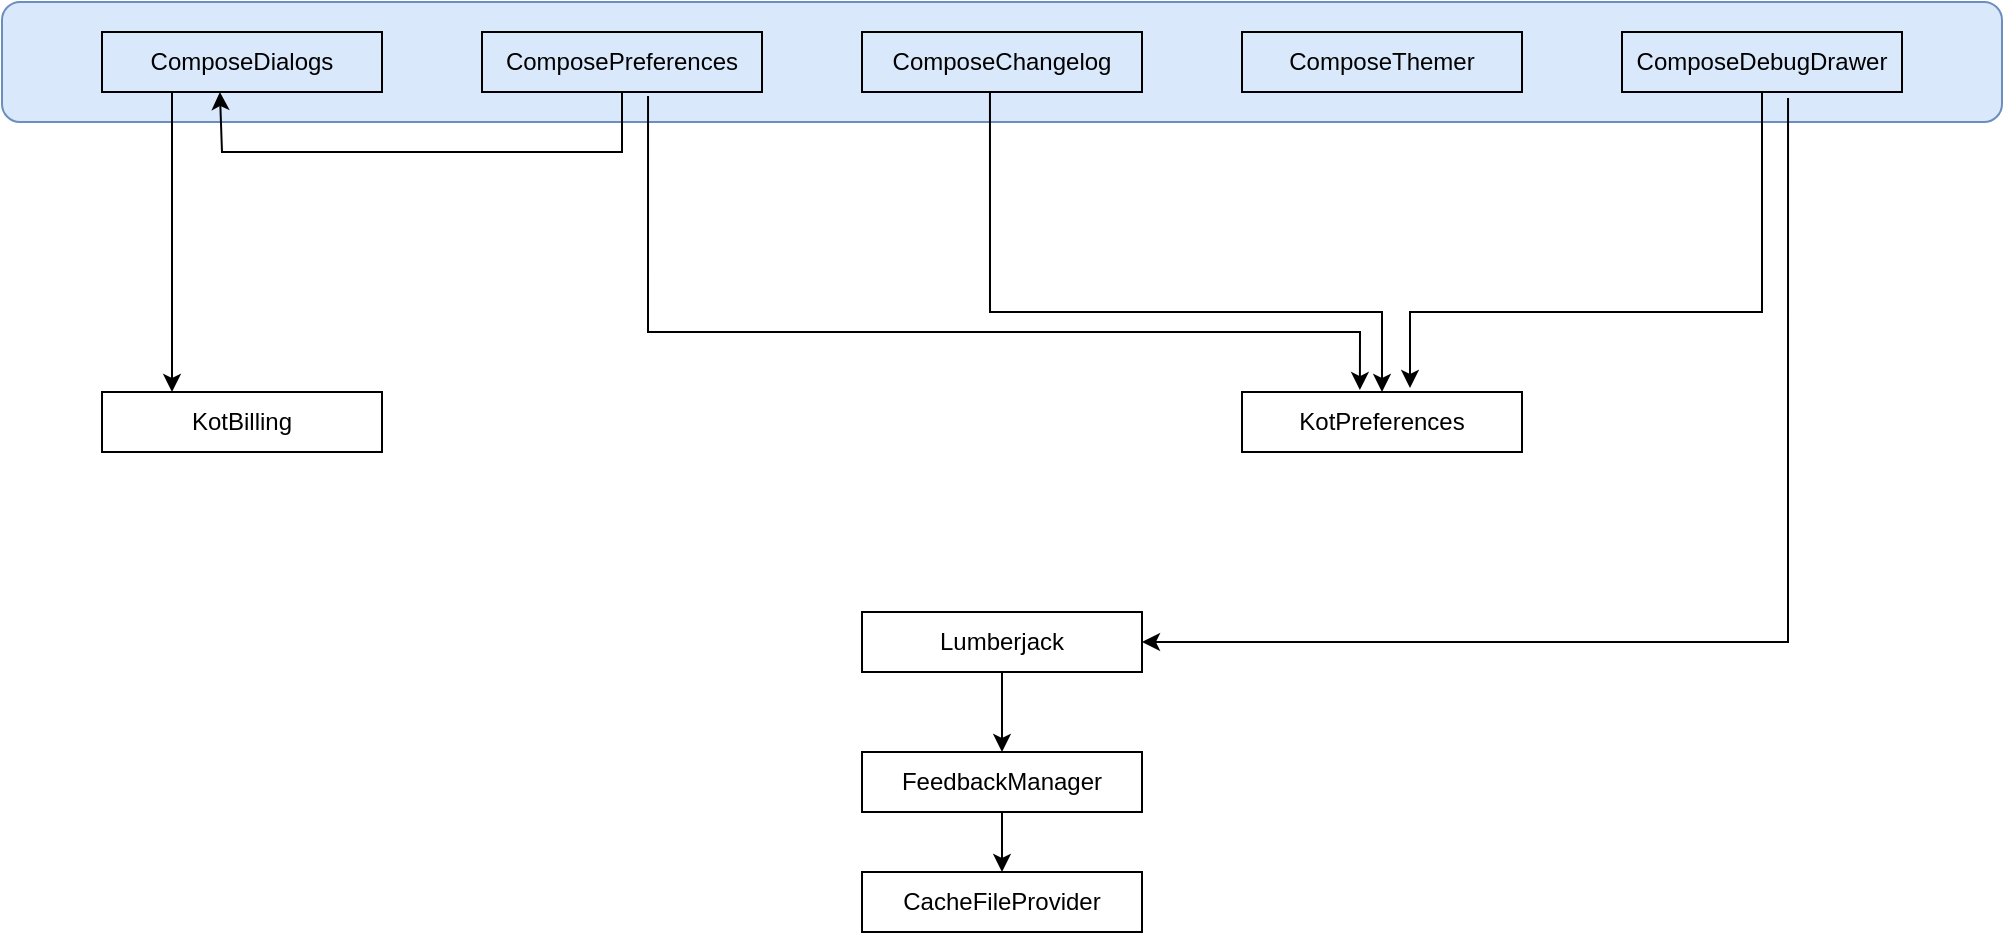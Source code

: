 <mxfile version="22.1.18" type="github">
  <diagram name="Seite-1" id="aCKH2W4P-CfowNv1sTad">
    <mxGraphModel dx="1434" dy="726" grid="1" gridSize="10" guides="1" tooltips="1" connect="1" arrows="1" fold="1" page="1" pageScale="1" pageWidth="827" pageHeight="1169" math="0" shadow="0">
      <root>
        <mxCell id="0" />
        <mxCell id="1" parent="0" />
        <mxCell id="B8OFetI8ySAOXpKpJwUe-23" value="" style="rounded=1;whiteSpace=wrap;html=1;fillColor=#dae8fc;strokeColor=#6c8ebf;" vertex="1" parent="1">
          <mxGeometry x="250" y="125" width="1000" height="60" as="geometry" />
        </mxCell>
        <mxCell id="B8OFetI8ySAOXpKpJwUe-1" value="CacheFileProvider" style="text;html=1;strokeColor=default;fillColor=none;align=center;verticalAlign=middle;whiteSpace=wrap;rounded=0;strokeWidth=1;" vertex="1" parent="1">
          <mxGeometry x="680" y="560" width="140" height="30" as="geometry" />
        </mxCell>
        <mxCell id="B8OFetI8ySAOXpKpJwUe-2" value="FeedbackManager" style="text;html=1;strokeColor=default;fillColor=none;align=center;verticalAlign=middle;whiteSpace=wrap;rounded=0;strokeWidth=1;" vertex="1" parent="1">
          <mxGeometry x="680" y="500" width="140" height="30" as="geometry" />
        </mxCell>
        <mxCell id="B8OFetI8ySAOXpKpJwUe-3" value="" style="endArrow=classic;html=1;rounded=0;exitX=0.5;exitY=1;exitDx=0;exitDy=0;entryX=0.5;entryY=0;entryDx=0;entryDy=0;" edge="1" parent="1" source="B8OFetI8ySAOXpKpJwUe-2" target="B8OFetI8ySAOXpKpJwUe-1">
          <mxGeometry width="50" height="50" relative="1" as="geometry">
            <mxPoint x="960" y="490" as="sourcePoint" />
            <mxPoint x="1100" y="440" as="targetPoint" />
          </mxGeometry>
        </mxCell>
        <mxCell id="B8OFetI8ySAOXpKpJwUe-4" value="Lumberjack" style="text;html=1;strokeColor=default;fillColor=none;align=center;verticalAlign=middle;whiteSpace=wrap;rounded=0;strokeWidth=1;" vertex="1" parent="1">
          <mxGeometry x="680" y="430" width="140" height="30" as="geometry" />
        </mxCell>
        <mxCell id="B8OFetI8ySAOXpKpJwUe-5" value="" style="endArrow=classic;html=1;rounded=0;exitX=0.5;exitY=1;exitDx=0;exitDy=0;entryX=0.5;entryY=0;entryDx=0;entryDy=0;" edge="1" parent="1" source="B8OFetI8ySAOXpKpJwUe-4" target="B8OFetI8ySAOXpKpJwUe-2">
          <mxGeometry width="50" height="50" relative="1" as="geometry">
            <mxPoint x="760" y="540" as="sourcePoint" />
            <mxPoint x="830" y="480" as="targetPoint" />
          </mxGeometry>
        </mxCell>
        <mxCell id="B8OFetI8ySAOXpKpJwUe-8" value="KotPreferences" style="text;html=1;strokeColor=default;fillColor=none;align=center;verticalAlign=middle;whiteSpace=wrap;rounded=0;strokeWidth=1;" vertex="1" parent="1">
          <mxGeometry x="870" y="320" width="140" height="30" as="geometry" />
        </mxCell>
        <mxCell id="B8OFetI8ySAOXpKpJwUe-9" value="&lt;div&gt;KotBilling&lt;/div&gt;" style="text;html=1;strokeColor=default;fillColor=none;align=center;verticalAlign=middle;whiteSpace=wrap;rounded=0;strokeWidth=1;" vertex="1" parent="1">
          <mxGeometry x="300" y="320" width="140" height="30" as="geometry" />
        </mxCell>
        <mxCell id="B8OFetI8ySAOXpKpJwUe-10" value="&lt;div&gt;ComposeDialogs&lt;/div&gt;" style="text;html=1;strokeColor=default;fillColor=none;align=center;verticalAlign=middle;whiteSpace=wrap;rounded=0;strokeWidth=1;" vertex="1" parent="1">
          <mxGeometry x="300" y="140" width="140" height="30" as="geometry" />
        </mxCell>
        <mxCell id="B8OFetI8ySAOXpKpJwUe-11" value="&lt;div&gt;ComposePreferences&lt;/div&gt;" style="text;html=1;strokeColor=default;fillColor=none;align=center;verticalAlign=middle;whiteSpace=wrap;rounded=0;strokeWidth=1;" vertex="1" parent="1">
          <mxGeometry x="490" y="140" width="140" height="30" as="geometry" />
        </mxCell>
        <mxCell id="B8OFetI8ySAOXpKpJwUe-12" value="&lt;div&gt;ComposeChangelog&lt;/div&gt;" style="text;html=1;strokeColor=default;fillColor=none;align=center;verticalAlign=middle;whiteSpace=wrap;rounded=0;strokeWidth=1;" vertex="1" parent="1">
          <mxGeometry x="680" y="140" width="140" height="30" as="geometry" />
        </mxCell>
        <mxCell id="B8OFetI8ySAOXpKpJwUe-13" value="&lt;div&gt;ComposeThemer&lt;/div&gt;" style="text;html=1;strokeColor=default;fillColor=none;align=center;verticalAlign=middle;whiteSpace=wrap;rounded=0;strokeWidth=1;" vertex="1" parent="1">
          <mxGeometry x="870" y="140" width="140" height="30" as="geometry" />
        </mxCell>
        <mxCell id="B8OFetI8ySAOXpKpJwUe-14" value="&lt;div&gt;ComposeDebugDrawer&lt;/div&gt;" style="text;html=1;strokeColor=default;fillColor=none;align=center;verticalAlign=middle;whiteSpace=wrap;rounded=0;strokeWidth=1;" vertex="1" parent="1">
          <mxGeometry x="1060" y="140" width="140" height="30" as="geometry" />
        </mxCell>
        <mxCell id="B8OFetI8ySAOXpKpJwUe-15" value="" style="endArrow=none;html=1;rounded=0;exitX=0.421;exitY=1;exitDx=0;exitDy=0;exitPerimeter=0;entryX=0.5;entryY=1;entryDx=0;entryDy=0;startArrow=classic;startFill=1;endFill=0;" edge="1" parent="1" source="B8OFetI8ySAOXpKpJwUe-10" target="B8OFetI8ySAOXpKpJwUe-11">
          <mxGeometry width="50" height="50" relative="1" as="geometry">
            <mxPoint x="680" y="300" as="sourcePoint" />
            <mxPoint x="730" y="250" as="targetPoint" />
            <Array as="points">
              <mxPoint x="360" y="200" />
              <mxPoint x="460" y="200" />
              <mxPoint x="560" y="200" />
            </Array>
          </mxGeometry>
        </mxCell>
        <mxCell id="B8OFetI8ySAOXpKpJwUe-17" value="" style="endArrow=classic;html=1;rounded=0;entryX=0.421;entryY=-0.033;entryDx=0;entryDy=0;entryPerimeter=0;exitX=0.593;exitY=1.067;exitDx=0;exitDy=0;exitPerimeter=0;" edge="1" parent="1" source="B8OFetI8ySAOXpKpJwUe-11" target="B8OFetI8ySAOXpKpJwUe-8">
          <mxGeometry width="50" height="50" relative="1" as="geometry">
            <mxPoint x="680" y="300" as="sourcePoint" />
            <mxPoint x="730" y="250" as="targetPoint" />
            <Array as="points">
              <mxPoint x="573" y="290" />
              <mxPoint x="929" y="290" />
            </Array>
          </mxGeometry>
        </mxCell>
        <mxCell id="B8OFetI8ySAOXpKpJwUe-18" value="" style="endArrow=classic;html=1;rounded=0;entryX=0.5;entryY=0;entryDx=0;entryDy=0;exitX=0.457;exitY=1;exitDx=0;exitDy=0;exitPerimeter=0;" edge="1" parent="1" source="B8OFetI8ySAOXpKpJwUe-12" target="B8OFetI8ySAOXpKpJwUe-8">
          <mxGeometry width="50" height="50" relative="1" as="geometry">
            <mxPoint x="680" y="300" as="sourcePoint" />
            <mxPoint x="730" y="250" as="targetPoint" />
            <Array as="points">
              <mxPoint x="744" y="280" />
              <mxPoint x="940" y="280" />
            </Array>
          </mxGeometry>
        </mxCell>
        <mxCell id="B8OFetI8ySAOXpKpJwUe-19" value="" style="endArrow=classic;html=1;rounded=0;entryX=0.6;entryY=-0.067;entryDx=0;entryDy=0;entryPerimeter=0;exitX=0.5;exitY=1;exitDx=0;exitDy=0;" edge="1" parent="1" source="B8OFetI8ySAOXpKpJwUe-14" target="B8OFetI8ySAOXpKpJwUe-8">
          <mxGeometry width="50" height="50" relative="1" as="geometry">
            <mxPoint x="680" y="300" as="sourcePoint" />
            <mxPoint x="730" y="250" as="targetPoint" />
            <Array as="points">
              <mxPoint x="1130" y="280" />
              <mxPoint x="954" y="280" />
            </Array>
          </mxGeometry>
        </mxCell>
        <mxCell id="B8OFetI8ySAOXpKpJwUe-20" value="" style="endArrow=classic;html=1;rounded=0;exitX=0.593;exitY=1.1;exitDx=0;exitDy=0;exitPerimeter=0;entryX=1;entryY=0.5;entryDx=0;entryDy=0;" edge="1" parent="1" source="B8OFetI8ySAOXpKpJwUe-14" target="B8OFetI8ySAOXpKpJwUe-4">
          <mxGeometry width="50" height="50" relative="1" as="geometry">
            <mxPoint x="1216" y="240" as="sourcePoint" />
            <mxPoint x="1266" y="190" as="targetPoint" />
            <Array as="points">
              <mxPoint x="1143" y="445" />
            </Array>
          </mxGeometry>
        </mxCell>
        <mxCell id="B8OFetI8ySAOXpKpJwUe-21" value="" style="endArrow=classic;html=1;rounded=0;entryX=0.25;entryY=0;entryDx=0;entryDy=0;exitX=0.25;exitY=1;exitDx=0;exitDy=0;" edge="1" parent="1" source="B8OFetI8ySAOXpKpJwUe-10" target="B8OFetI8ySAOXpKpJwUe-9">
          <mxGeometry width="50" height="50" relative="1" as="geometry">
            <mxPoint x="340" y="180" as="sourcePoint" />
            <mxPoint x="490" y="400" as="targetPoint" />
          </mxGeometry>
        </mxCell>
      </root>
    </mxGraphModel>
  </diagram>
</mxfile>
